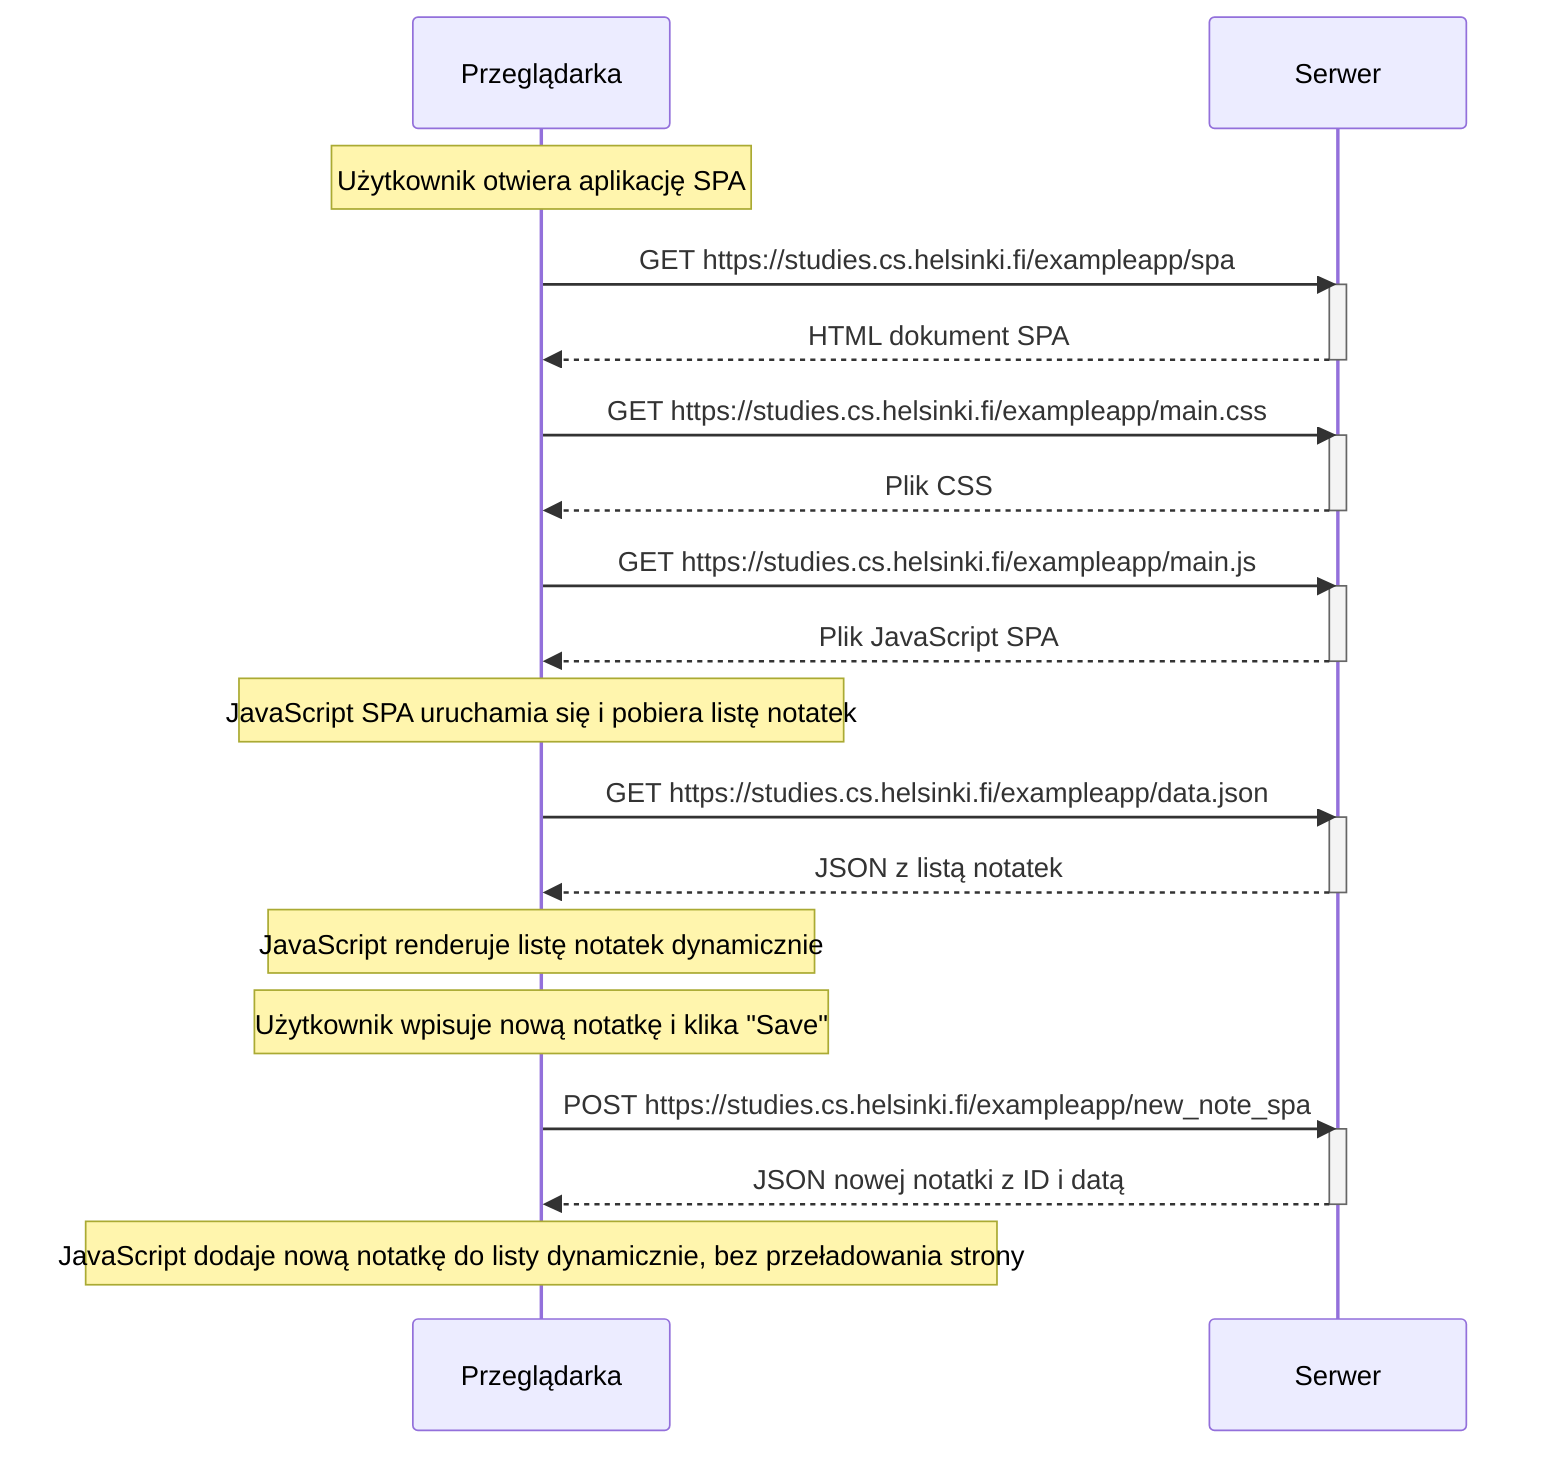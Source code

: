 sequenceDiagram
    participant browser as Przeglądarka
    participant server as Serwer

    Note over browser: Użytkownik otwiera aplikację SPA
    browser->>server: GET https://studies.cs.helsinki.fi/exampleapp/spa
    activate server
    server-->>browser: HTML dokument SPA
    deactivate server

    browser->>server: GET https://studies.cs.helsinki.fi/exampleapp/main.css
    activate server
    server-->>browser: Plik CSS
    deactivate server

    browser->>server: GET https://studies.cs.helsinki.fi/exampleapp/main.js
    activate server
    server-->>browser: Plik JavaScript SPA
    deactivate server

    Note over browser: JavaScript SPA uruchamia się i pobiera listę notatek
    browser->>server: GET https://studies.cs.helsinki.fi/exampleapp/data.json
    activate server
    server-->>browser: JSON z listą notatek
    deactivate server

    Note over browser: JavaScript renderuje listę notatek dynamicznie

    Note over browser: Użytkownik wpisuje nową notatkę i klika "Save"
    browser->>server: POST https://studies.cs.helsinki.fi/exampleapp/new_note_spa
    activate server
    server-->>browser: JSON nowej notatki z ID i datą
    deactivate server

    Note over browser: JavaScript dodaje nową notatkę do listy dynamicznie, bez przeładowania strony